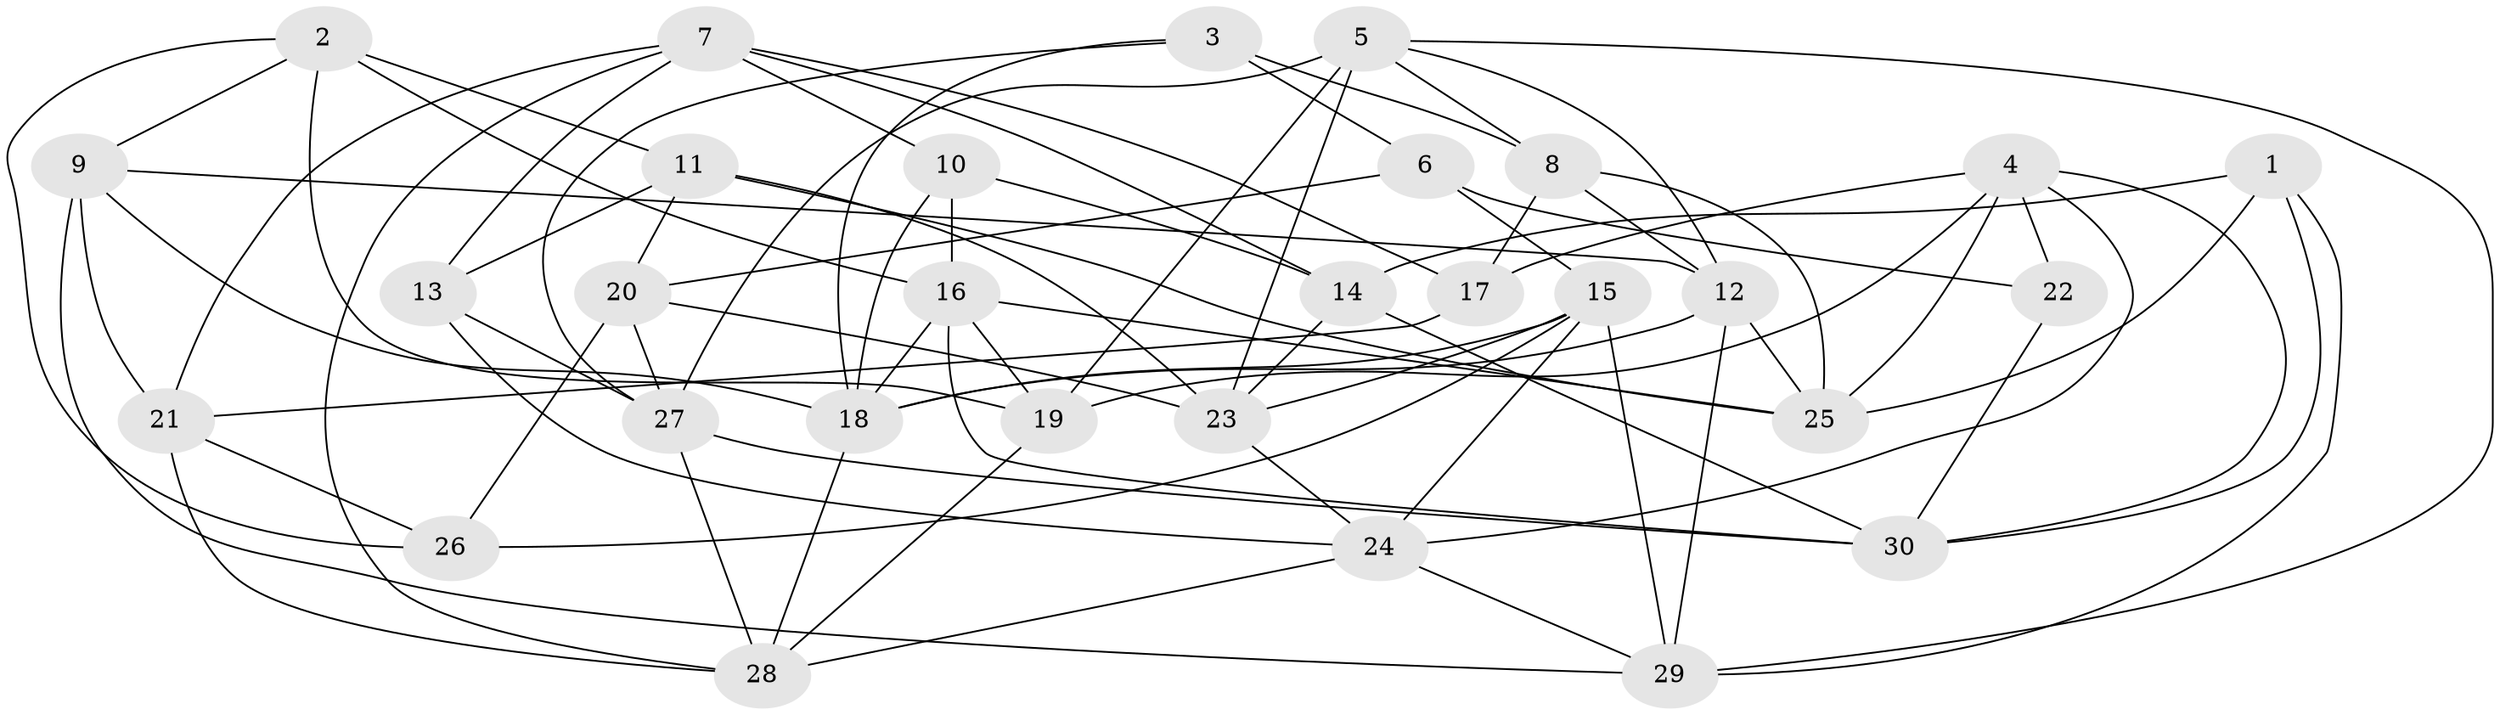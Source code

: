 // original degree distribution, {4: 1.0}
// Generated by graph-tools (version 1.1) at 2025/03/03/09/25 03:03:09]
// undirected, 30 vertices, 78 edges
graph export_dot {
graph [start="1"]
  node [color=gray90,style=filled];
  1;
  2;
  3;
  4;
  5;
  6;
  7;
  8;
  9;
  10;
  11;
  12;
  13;
  14;
  15;
  16;
  17;
  18;
  19;
  20;
  21;
  22;
  23;
  24;
  25;
  26;
  27;
  28;
  29;
  30;
  1 -- 14 [weight=1.0];
  1 -- 25 [weight=1.0];
  1 -- 29 [weight=1.0];
  1 -- 30 [weight=1.0];
  2 -- 9 [weight=1.0];
  2 -- 11 [weight=1.0];
  2 -- 16 [weight=1.0];
  2 -- 19 [weight=2.0];
  2 -- 26 [weight=1.0];
  3 -- 6 [weight=1.0];
  3 -- 8 [weight=1.0];
  3 -- 18 [weight=1.0];
  3 -- 27 [weight=1.0];
  4 -- 17 [weight=1.0];
  4 -- 19 [weight=1.0];
  4 -- 22 [weight=1.0];
  4 -- 24 [weight=1.0];
  4 -- 25 [weight=1.0];
  4 -- 30 [weight=1.0];
  5 -- 8 [weight=1.0];
  5 -- 12 [weight=1.0];
  5 -- 19 [weight=1.0];
  5 -- 23 [weight=1.0];
  5 -- 27 [weight=1.0];
  5 -- 29 [weight=1.0];
  6 -- 15 [weight=1.0];
  6 -- 20 [weight=2.0];
  6 -- 22 [weight=2.0];
  7 -- 10 [weight=1.0];
  7 -- 13 [weight=1.0];
  7 -- 14 [weight=1.0];
  7 -- 17 [weight=1.0];
  7 -- 21 [weight=1.0];
  7 -- 28 [weight=1.0];
  8 -- 12 [weight=1.0];
  8 -- 17 [weight=1.0];
  8 -- 25 [weight=2.0];
  9 -- 12 [weight=1.0];
  9 -- 18 [weight=1.0];
  9 -- 21 [weight=2.0];
  9 -- 29 [weight=1.0];
  10 -- 14 [weight=2.0];
  10 -- 16 [weight=1.0];
  10 -- 18 [weight=2.0];
  11 -- 13 [weight=1.0];
  11 -- 20 [weight=1.0];
  11 -- 23 [weight=1.0];
  11 -- 25 [weight=2.0];
  12 -- 18 [weight=1.0];
  12 -- 25 [weight=1.0];
  12 -- 29 [weight=1.0];
  13 -- 24 [weight=1.0];
  13 -- 27 [weight=1.0];
  14 -- 23 [weight=1.0];
  14 -- 30 [weight=1.0];
  15 -- 18 [weight=1.0];
  15 -- 23 [weight=1.0];
  15 -- 24 [weight=1.0];
  15 -- 26 [weight=1.0];
  15 -- 29 [weight=1.0];
  16 -- 18 [weight=1.0];
  16 -- 19 [weight=1.0];
  16 -- 25 [weight=1.0];
  16 -- 30 [weight=1.0];
  17 -- 21 [weight=1.0];
  18 -- 28 [weight=1.0];
  19 -- 28 [weight=1.0];
  20 -- 23 [weight=1.0];
  20 -- 26 [weight=1.0];
  20 -- 27 [weight=1.0];
  21 -- 26 [weight=1.0];
  21 -- 28 [weight=1.0];
  22 -- 30 [weight=1.0];
  23 -- 24 [weight=1.0];
  24 -- 28 [weight=1.0];
  24 -- 29 [weight=1.0];
  27 -- 28 [weight=1.0];
  27 -- 30 [weight=1.0];
}
